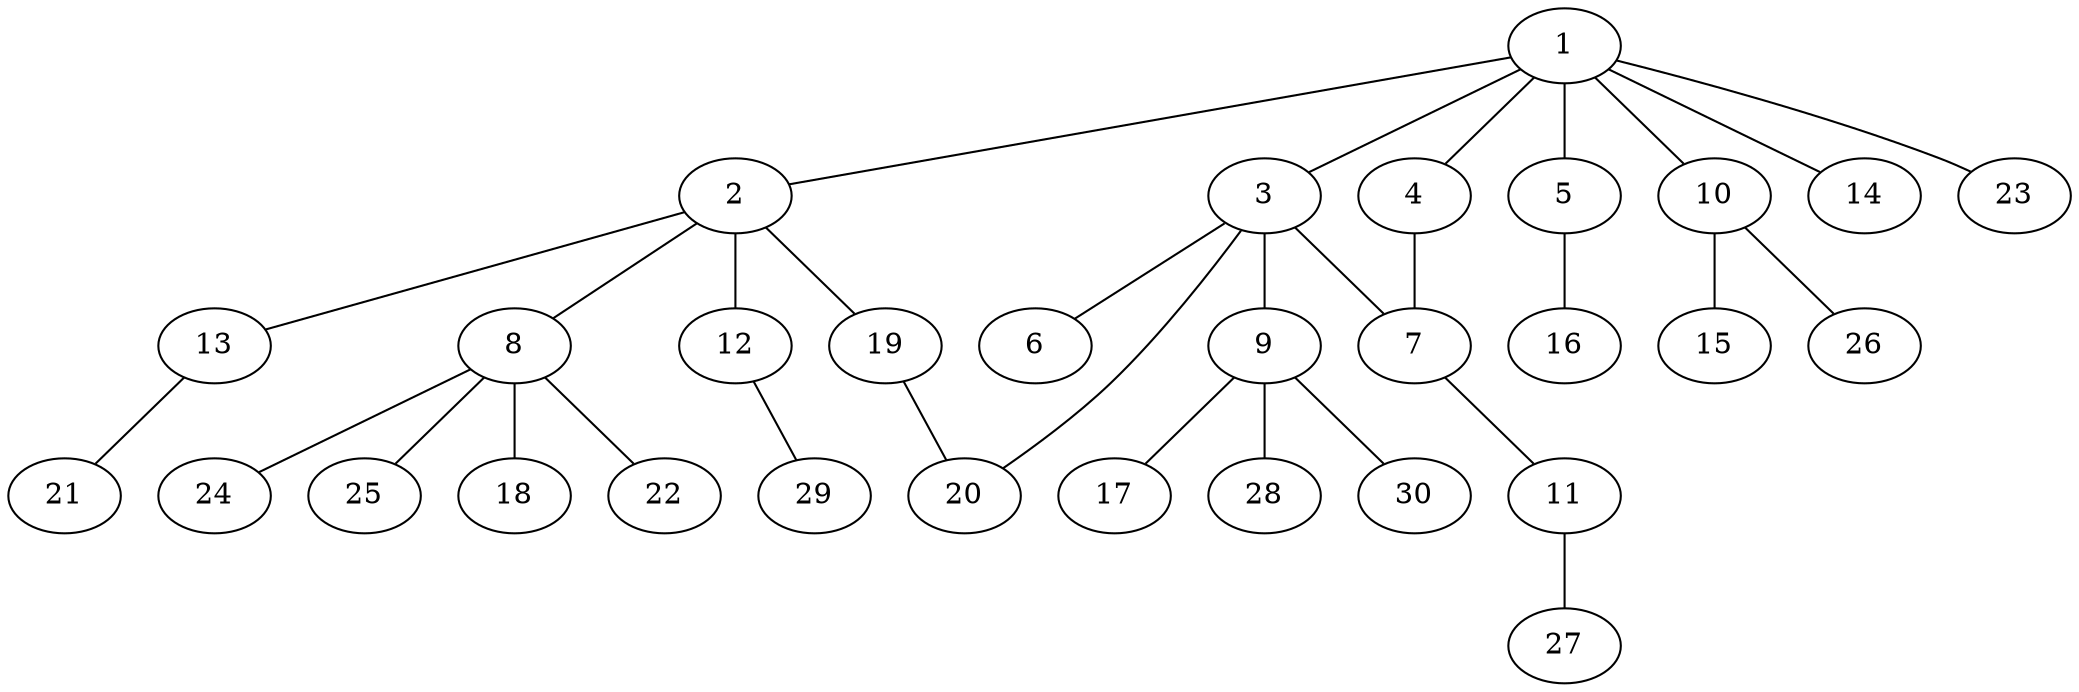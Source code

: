 graph graphname {1--2
1--3
1--4
1--5
1--10
1--14
1--23
2--8
2--12
2--13
2--19
3--6
3--7
3--9
3--20
4--7
5--16
7--11
8--18
8--22
8--24
8--25
9--17
9--28
9--30
10--15
10--26
11--27
12--29
13--21
19--20
}